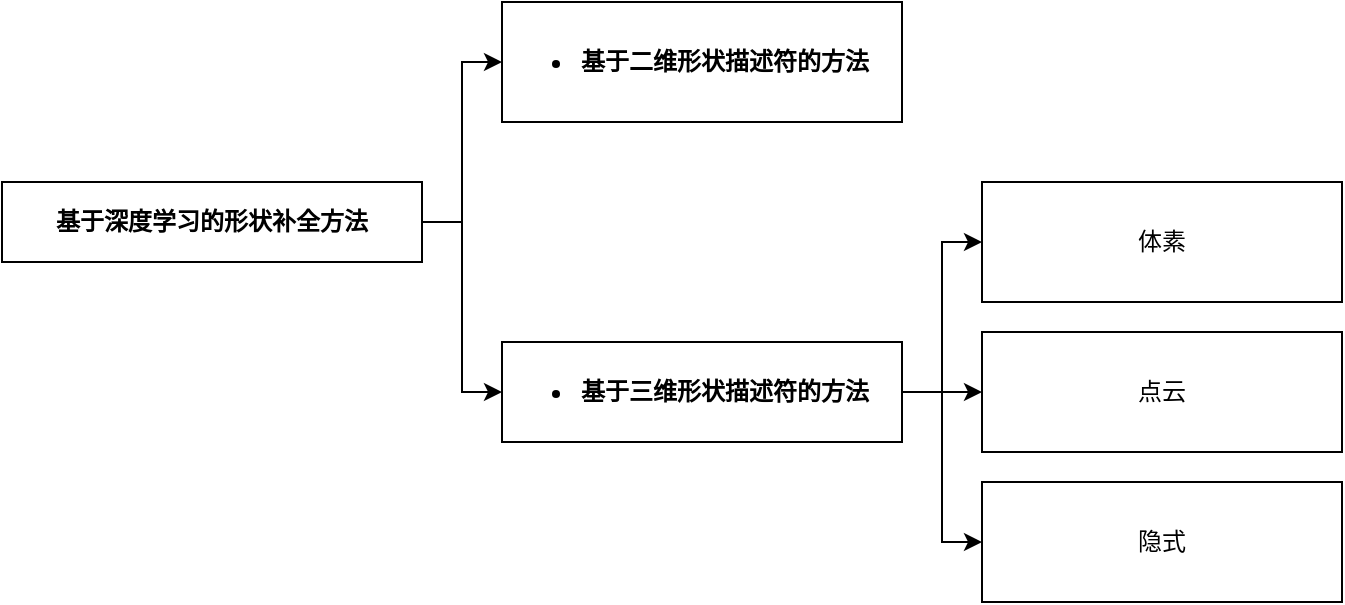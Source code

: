 <mxfile version="26.1.3">
  <diagram name="第 1 页" id="NADVvAgQR8t2dHGBR0uc">
    <mxGraphModel dx="2066" dy="1107" grid="1" gridSize="10" guides="1" tooltips="1" connect="1" arrows="1" fold="1" page="1" pageScale="1" pageWidth="827" pageHeight="1169" math="0" shadow="0">
      <root>
        <mxCell id="0" />
        <mxCell id="1" parent="0" />
        <mxCell id="9SA8shca4YkV5s7Sw7UC-4" style="edgeStyle=orthogonalEdgeStyle;rounded=0;orthogonalLoop=1;jettySize=auto;html=1;entryX=0;entryY=0.5;entryDx=0;entryDy=0;" edge="1" parent="1" source="9SA8shca4YkV5s7Sw7UC-1" target="9SA8shca4YkV5s7Sw7UC-2">
          <mxGeometry relative="1" as="geometry" />
        </mxCell>
        <mxCell id="9SA8shca4YkV5s7Sw7UC-5" style="edgeStyle=orthogonalEdgeStyle;rounded=0;orthogonalLoop=1;jettySize=auto;html=1;exitX=1;exitY=0.5;exitDx=0;exitDy=0;entryX=0;entryY=0.5;entryDx=0;entryDy=0;" edge="1" parent="1" source="9SA8shca4YkV5s7Sw7UC-1" target="9SA8shca4YkV5s7Sw7UC-3">
          <mxGeometry relative="1" as="geometry" />
        </mxCell>
        <mxCell id="9SA8shca4YkV5s7Sw7UC-1" value="&lt;div class=&quot;lake-content&quot;&gt;&lt;strong&gt;基于深度学习的形状补全方法&lt;/strong&gt;&lt;/div&gt;" style="rounded=0;whiteSpace=wrap;html=1;" vertex="1" parent="1">
          <mxGeometry x="70" y="230" width="210" height="40" as="geometry" />
        </mxCell>
        <mxCell id="9SA8shca4YkV5s7Sw7UC-2" value="&lt;div class=&quot;lake-content&quot;&gt;&lt;ul style=&quot;margin: 0; padding-left: 23px&quot; class=&quot;ne-ul&quot;&gt;&lt;li data-lake-index-type=&quot;0&quot; id=&quot;ufd0a2c70&quot;&gt;&lt;strong&gt;基于二维形状描述符的方法&lt;/strong&gt;&lt;/li&gt;&lt;/ul&gt;&lt;/div&gt;" style="rounded=0;whiteSpace=wrap;html=1;" vertex="1" parent="1">
          <mxGeometry x="320" y="140" width="200" height="60" as="geometry" />
        </mxCell>
        <mxCell id="9SA8shca4YkV5s7Sw7UC-9" style="edgeStyle=orthogonalEdgeStyle;rounded=0;orthogonalLoop=1;jettySize=auto;html=1;exitX=1;exitY=0.5;exitDx=0;exitDy=0;entryX=0;entryY=0.5;entryDx=0;entryDy=0;" edge="1" parent="1" source="9SA8shca4YkV5s7Sw7UC-3" target="9SA8shca4YkV5s7Sw7UC-7">
          <mxGeometry relative="1" as="geometry" />
        </mxCell>
        <mxCell id="9SA8shca4YkV5s7Sw7UC-10" style="edgeStyle=orthogonalEdgeStyle;rounded=0;orthogonalLoop=1;jettySize=auto;html=1;exitX=1;exitY=0.5;exitDx=0;exitDy=0;entryX=0;entryY=0.5;entryDx=0;entryDy=0;" edge="1" parent="1" source="9SA8shca4YkV5s7Sw7UC-3" target="9SA8shca4YkV5s7Sw7UC-6">
          <mxGeometry relative="1" as="geometry" />
        </mxCell>
        <mxCell id="9SA8shca4YkV5s7Sw7UC-11" style="edgeStyle=orthogonalEdgeStyle;rounded=0;orthogonalLoop=1;jettySize=auto;html=1;exitX=1;exitY=0.5;exitDx=0;exitDy=0;entryX=0;entryY=0.5;entryDx=0;entryDy=0;" edge="1" parent="1" source="9SA8shca4YkV5s7Sw7UC-3" target="9SA8shca4YkV5s7Sw7UC-8">
          <mxGeometry relative="1" as="geometry" />
        </mxCell>
        <mxCell id="9SA8shca4YkV5s7Sw7UC-3" value="&lt;div class=&quot;lake-content&quot;&gt;&lt;ul style=&quot;margin: 0; padding-left: 23px&quot; class=&quot;ne-ul&quot;&gt;&lt;li data-lake-index-type=&quot;0&quot; id=&quot;u03b984ae&quot;&gt;&lt;strong&gt;基于三维形状描述符的方法&lt;/strong&gt;&lt;/li&gt;&lt;/ul&gt;&lt;/div&gt;" style="rounded=0;whiteSpace=wrap;html=1;" vertex="1" parent="1">
          <mxGeometry x="320" y="310" width="200" height="50" as="geometry" />
        </mxCell>
        <mxCell id="9SA8shca4YkV5s7Sw7UC-6" value="&lt;div class=&quot;lake-content&quot;&gt;&lt;span class=&quot;ne-text&quot;&gt;体素&lt;/span&gt;&lt;/div&gt;" style="rounded=0;whiteSpace=wrap;html=1;" vertex="1" parent="1">
          <mxGeometry x="560" y="230" width="180" height="60" as="geometry" />
        </mxCell>
        <mxCell id="9SA8shca4YkV5s7Sw7UC-7" value="&lt;div class=&quot;lake-content&quot;&gt;&lt;span class=&quot;ne-text&quot;&gt;点云&lt;/span&gt;&lt;/div&gt;" style="rounded=0;whiteSpace=wrap;html=1;" vertex="1" parent="1">
          <mxGeometry x="560" y="305" width="180" height="60" as="geometry" />
        </mxCell>
        <mxCell id="9SA8shca4YkV5s7Sw7UC-8" value="&lt;div class=&quot;lake-content&quot;&gt;&lt;span class=&quot;ne-text&quot;&gt;隐式&lt;/span&gt;&lt;/div&gt;" style="rounded=0;whiteSpace=wrap;html=1;" vertex="1" parent="1">
          <mxGeometry x="560" y="380" width="180" height="60" as="geometry" />
        </mxCell>
      </root>
    </mxGraphModel>
  </diagram>
</mxfile>
